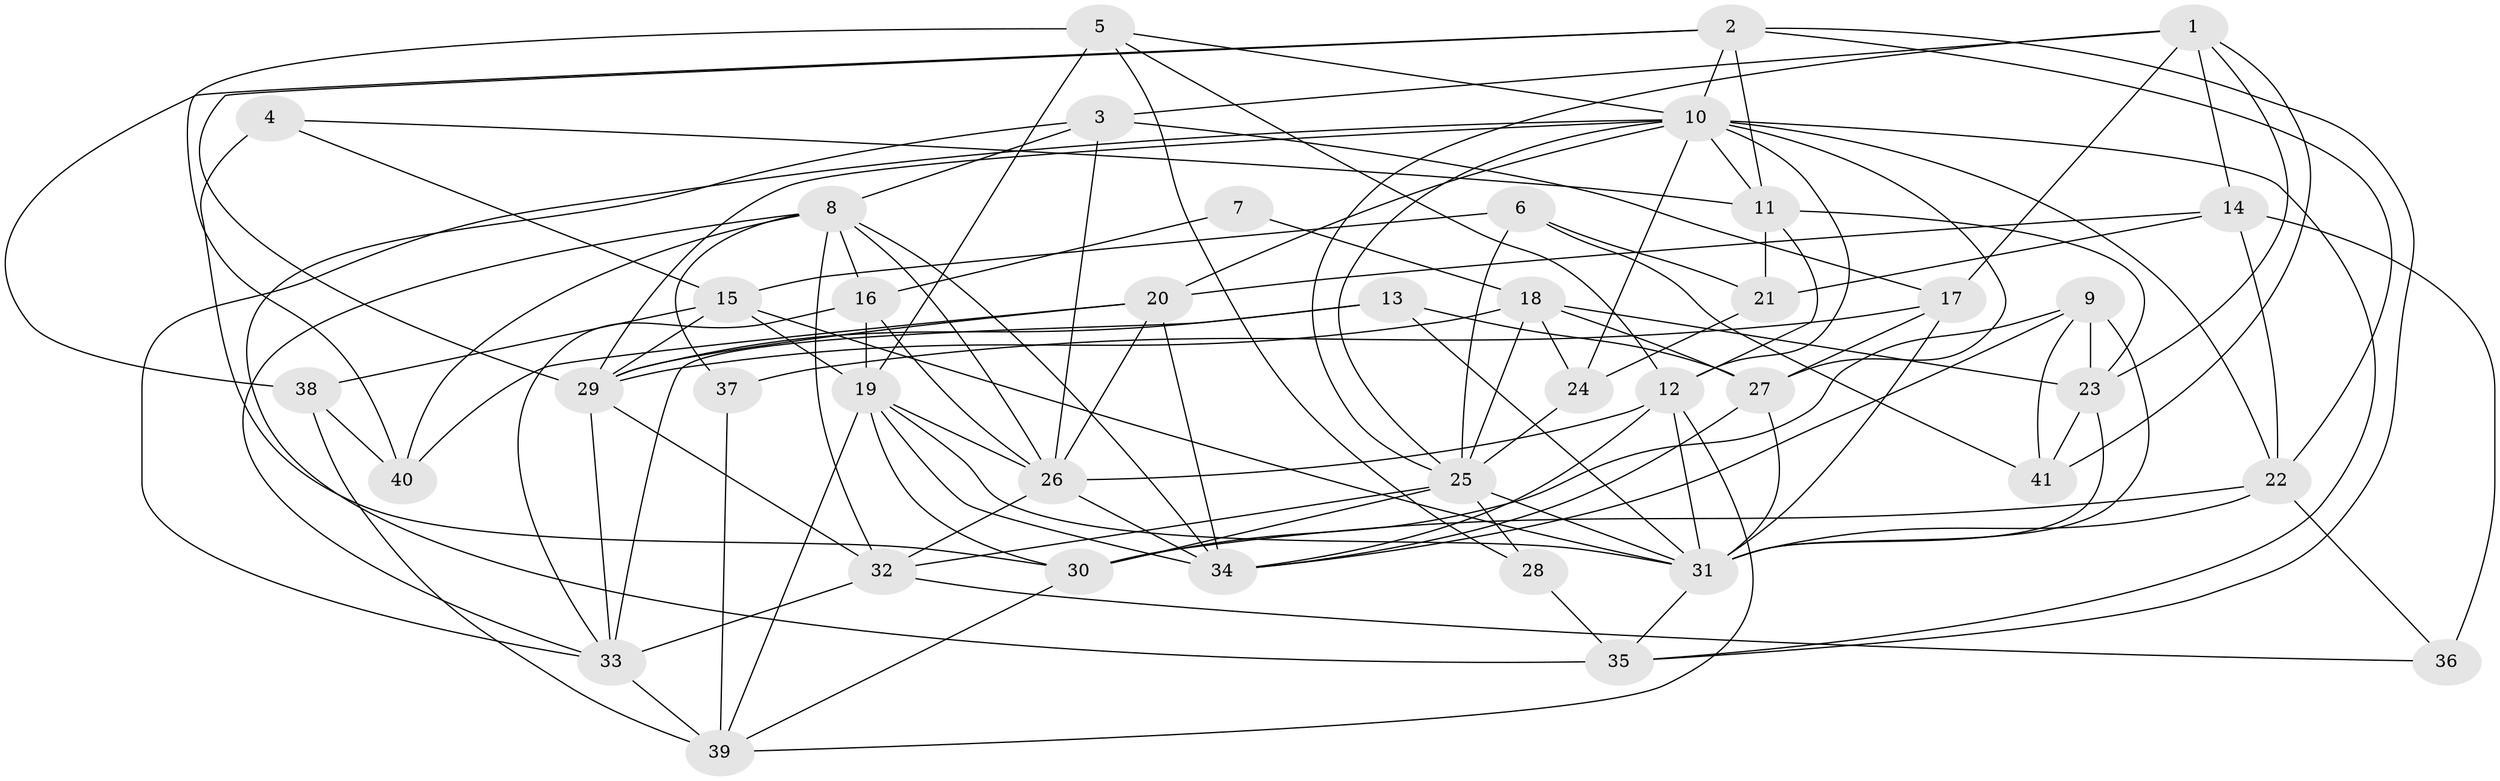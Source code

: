 // original degree distribution, {5: 0.25742574257425743, 6: 0.0891089108910891, 4: 0.21782178217821782, 10: 0.009900990099009901, 7: 0.009900990099009901, 3: 0.24752475247524752, 2: 0.15841584158415842, 8: 0.009900990099009901}
// Generated by graph-tools (version 1.1) at 2025/37/03/04/25 23:37:08]
// undirected, 41 vertices, 117 edges
graph export_dot {
  node [color=gray90,style=filled];
  1;
  2;
  3;
  4;
  5;
  6;
  7;
  8;
  9;
  10;
  11;
  12;
  13;
  14;
  15;
  16;
  17;
  18;
  19;
  20;
  21;
  22;
  23;
  24;
  25;
  26;
  27;
  28;
  29;
  30;
  31;
  32;
  33;
  34;
  35;
  36;
  37;
  38;
  39;
  40;
  41;
  1 -- 3 [weight=1.0];
  1 -- 14 [weight=1.0];
  1 -- 17 [weight=1.0];
  1 -- 23 [weight=1.0];
  1 -- 25 [weight=1.0];
  1 -- 41 [weight=1.0];
  2 -- 10 [weight=1.0];
  2 -- 11 [weight=1.0];
  2 -- 22 [weight=1.0];
  2 -- 29 [weight=1.0];
  2 -- 35 [weight=1.0];
  2 -- 38 [weight=1.0];
  3 -- 8 [weight=1.0];
  3 -- 17 [weight=1.0];
  3 -- 26 [weight=1.0];
  3 -- 35 [weight=1.0];
  4 -- 11 [weight=1.0];
  4 -- 15 [weight=1.0];
  4 -- 30 [weight=1.0];
  5 -- 10 [weight=1.0];
  5 -- 12 [weight=1.0];
  5 -- 19 [weight=2.0];
  5 -- 28 [weight=1.0];
  5 -- 40 [weight=1.0];
  6 -- 15 [weight=2.0];
  6 -- 21 [weight=1.0];
  6 -- 25 [weight=1.0];
  6 -- 41 [weight=2.0];
  7 -- 16 [weight=1.0];
  7 -- 18 [weight=1.0];
  8 -- 16 [weight=1.0];
  8 -- 26 [weight=1.0];
  8 -- 32 [weight=1.0];
  8 -- 33 [weight=1.0];
  8 -- 34 [weight=1.0];
  8 -- 37 [weight=1.0];
  8 -- 40 [weight=1.0];
  9 -- 23 [weight=1.0];
  9 -- 30 [weight=1.0];
  9 -- 31 [weight=1.0];
  9 -- 34 [weight=1.0];
  9 -- 41 [weight=1.0];
  10 -- 11 [weight=1.0];
  10 -- 12 [weight=2.0];
  10 -- 20 [weight=1.0];
  10 -- 22 [weight=1.0];
  10 -- 24 [weight=1.0];
  10 -- 25 [weight=1.0];
  10 -- 27 [weight=1.0];
  10 -- 29 [weight=1.0];
  10 -- 33 [weight=1.0];
  10 -- 35 [weight=1.0];
  11 -- 12 [weight=1.0];
  11 -- 21 [weight=1.0];
  11 -- 23 [weight=1.0];
  12 -- 26 [weight=1.0];
  12 -- 31 [weight=1.0];
  12 -- 34 [weight=1.0];
  12 -- 39 [weight=1.0];
  13 -- 27 [weight=2.0];
  13 -- 29 [weight=2.0];
  13 -- 31 [weight=1.0];
  13 -- 33 [weight=1.0];
  14 -- 20 [weight=1.0];
  14 -- 21 [weight=1.0];
  14 -- 22 [weight=1.0];
  14 -- 36 [weight=1.0];
  15 -- 19 [weight=1.0];
  15 -- 29 [weight=2.0];
  15 -- 31 [weight=1.0];
  15 -- 38 [weight=1.0];
  16 -- 19 [weight=2.0];
  16 -- 26 [weight=1.0];
  16 -- 33 [weight=1.0];
  17 -- 27 [weight=1.0];
  17 -- 31 [weight=2.0];
  17 -- 37 [weight=1.0];
  18 -- 23 [weight=1.0];
  18 -- 24 [weight=1.0];
  18 -- 25 [weight=1.0];
  18 -- 27 [weight=1.0];
  18 -- 29 [weight=2.0];
  19 -- 26 [weight=1.0];
  19 -- 30 [weight=1.0];
  19 -- 31 [weight=1.0];
  19 -- 34 [weight=1.0];
  19 -- 39 [weight=1.0];
  20 -- 26 [weight=1.0];
  20 -- 29 [weight=1.0];
  20 -- 34 [weight=1.0];
  20 -- 40 [weight=1.0];
  21 -- 24 [weight=2.0];
  22 -- 30 [weight=2.0];
  22 -- 31 [weight=1.0];
  22 -- 36 [weight=1.0];
  23 -- 31 [weight=1.0];
  23 -- 41 [weight=1.0];
  24 -- 25 [weight=1.0];
  25 -- 28 [weight=1.0];
  25 -- 30 [weight=1.0];
  25 -- 31 [weight=1.0];
  25 -- 32 [weight=1.0];
  26 -- 32 [weight=1.0];
  26 -- 34 [weight=1.0];
  27 -- 31 [weight=1.0];
  27 -- 34 [weight=1.0];
  28 -- 35 [weight=2.0];
  29 -- 32 [weight=1.0];
  29 -- 33 [weight=1.0];
  30 -- 39 [weight=2.0];
  31 -- 35 [weight=1.0];
  32 -- 33 [weight=1.0];
  32 -- 36 [weight=1.0];
  33 -- 39 [weight=2.0];
  37 -- 39 [weight=1.0];
  38 -- 39 [weight=1.0];
  38 -- 40 [weight=1.0];
}

